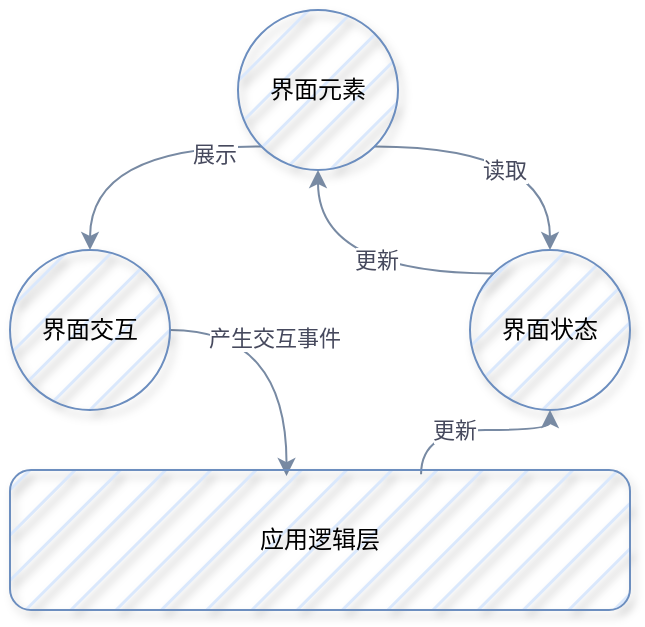<mxfile version="21.2.8" type="device">
  <diagram name="第 1 页" id="dnFOJCi8ZwCNf0M6kS4g">
    <mxGraphModel dx="1036" dy="606" grid="1" gridSize="10" guides="1" tooltips="1" connect="1" arrows="1" fold="1" page="1" pageScale="1" pageWidth="827" pageHeight="1169" math="0" shadow="0">
      <root>
        <mxCell id="0" />
        <mxCell id="1" parent="0" />
        <mxCell id="FTxt-hIC4I6XSMuRzIO1-5" style="edgeStyle=orthogonalEdgeStyle;orthogonalLoop=1;jettySize=auto;html=1;exitX=1;exitY=1;exitDx=0;exitDy=0;entryX=0.5;entryY=0;entryDx=0;entryDy=0;strokeColor=#788AA3;fontColor=#46495D;fillColor=#B2C9AB;curved=1;endArrow=classic;endFill=1;startArrow=none;startFill=0;" edge="1" parent="1" source="FTxt-hIC4I6XSMuRzIO1-1" target="FTxt-hIC4I6XSMuRzIO1-2">
          <mxGeometry relative="1" as="geometry" />
        </mxCell>
        <mxCell id="FTxt-hIC4I6XSMuRzIO1-6" value="读取" style="edgeLabel;html=1;align=center;verticalAlign=middle;resizable=0;points=[];fontColor=#46495D;" vertex="1" connectable="0" parent="FTxt-hIC4I6XSMuRzIO1-5">
          <mxGeometry x="-0.077" y="-11" relative="1" as="geometry">
            <mxPoint as="offset" />
          </mxGeometry>
        </mxCell>
        <mxCell id="FTxt-hIC4I6XSMuRzIO1-15" style="edgeStyle=orthogonalEdgeStyle;orthogonalLoop=1;jettySize=auto;html=1;exitX=0;exitY=1;exitDx=0;exitDy=0;entryX=0.5;entryY=0;entryDx=0;entryDy=0;strokeColor=#788AA3;fontColor=#46495D;fillColor=#B2C9AB;curved=1;" edge="1" parent="1" source="FTxt-hIC4I6XSMuRzIO1-1" target="FTxt-hIC4I6XSMuRzIO1-3">
          <mxGeometry relative="1" as="geometry" />
        </mxCell>
        <mxCell id="FTxt-hIC4I6XSMuRzIO1-16" value="展示" style="edgeLabel;html=1;align=center;verticalAlign=middle;resizable=0;points=[];fontColor=#46495D;" vertex="1" connectable="0" parent="FTxt-hIC4I6XSMuRzIO1-15">
          <mxGeometry x="-0.649" y="3" relative="1" as="geometry">
            <mxPoint as="offset" />
          </mxGeometry>
        </mxCell>
        <mxCell id="FTxt-hIC4I6XSMuRzIO1-1" value="界面元素" style="ellipse;whiteSpace=wrap;html=1;aspect=fixed;shadow=1;fillColor=#dae8fc;strokeColor=#6c8ebf;rounded=0;labelBackgroundColor=none;fillStyle=hatch;" vertex="1" parent="1">
          <mxGeometry x="334" y="130" width="80" height="80" as="geometry" />
        </mxCell>
        <mxCell id="FTxt-hIC4I6XSMuRzIO1-17" style="edgeStyle=orthogonalEdgeStyle;orthogonalLoop=1;jettySize=auto;html=1;exitX=0;exitY=0;exitDx=0;exitDy=0;entryX=0.5;entryY=1;entryDx=0;entryDy=0;strokeColor=#788AA3;fontColor=#46495D;fillColor=#B2C9AB;curved=1;" edge="1" parent="1" source="FTxt-hIC4I6XSMuRzIO1-2" target="FTxt-hIC4I6XSMuRzIO1-1">
          <mxGeometry relative="1" as="geometry" />
        </mxCell>
        <mxCell id="FTxt-hIC4I6XSMuRzIO1-18" value="更新" style="edgeLabel;html=1;align=center;verticalAlign=middle;resizable=0;points=[];fontColor=#46495D;" vertex="1" connectable="0" parent="FTxt-hIC4I6XSMuRzIO1-17">
          <mxGeometry x="-0.152" y="-7" relative="1" as="geometry">
            <mxPoint as="offset" />
          </mxGeometry>
        </mxCell>
        <mxCell id="FTxt-hIC4I6XSMuRzIO1-2" value="界面状态" style="ellipse;whiteSpace=wrap;html=1;aspect=fixed;shadow=1;fillColor=#dae8fc;strokeColor=#6c8ebf;rounded=0;labelBackgroundColor=none;fillStyle=hatch;" vertex="1" parent="1">
          <mxGeometry x="450" y="250" width="80" height="80" as="geometry" />
        </mxCell>
        <mxCell id="FTxt-hIC4I6XSMuRzIO1-13" style="edgeStyle=orthogonalEdgeStyle;orthogonalLoop=1;jettySize=auto;html=1;exitX=1;exitY=0.5;exitDx=0;exitDy=0;entryX=0.446;entryY=0.043;entryDx=0;entryDy=0;entryPerimeter=0;strokeColor=#788AA3;fontColor=#46495D;fillColor=#B2C9AB;curved=1;" edge="1" parent="1" source="FTxt-hIC4I6XSMuRzIO1-3" target="FTxt-hIC4I6XSMuRzIO1-7">
          <mxGeometry relative="1" as="geometry" />
        </mxCell>
        <mxCell id="FTxt-hIC4I6XSMuRzIO1-14" value="产生交互事件" style="edgeLabel;html=1;align=center;verticalAlign=middle;resizable=0;points=[];fontColor=#46495D;" vertex="1" connectable="0" parent="FTxt-hIC4I6XSMuRzIO1-13">
          <mxGeometry x="-0.053" y="-7" relative="1" as="geometry">
            <mxPoint as="offset" />
          </mxGeometry>
        </mxCell>
        <mxCell id="FTxt-hIC4I6XSMuRzIO1-3" value="界面交互" style="ellipse;whiteSpace=wrap;html=1;aspect=fixed;shadow=1;fillColor=#dae8fc;strokeColor=#6c8ebf;rounded=0;labelBackgroundColor=none;fillStyle=hatch;" vertex="1" parent="1">
          <mxGeometry x="220" y="250" width="80" height="80" as="geometry" />
        </mxCell>
        <mxCell id="FTxt-hIC4I6XSMuRzIO1-8" style="edgeStyle=orthogonalEdgeStyle;orthogonalLoop=1;jettySize=auto;html=1;exitX=0.663;exitY=0.031;exitDx=0;exitDy=0;entryX=0.5;entryY=1;entryDx=0;entryDy=0;strokeColor=#788AA3;fontColor=#46495D;fillColor=#B2C9AB;curved=1;exitPerimeter=0;" edge="1" parent="1" source="FTxt-hIC4I6XSMuRzIO1-7" target="FTxt-hIC4I6XSMuRzIO1-2">
          <mxGeometry relative="1" as="geometry" />
        </mxCell>
        <mxCell id="FTxt-hIC4I6XSMuRzIO1-9" value="更新" style="edgeLabel;html=1;align=center;verticalAlign=middle;resizable=0;points=[];fontColor=#46495D;" vertex="1" connectable="0" parent="FTxt-hIC4I6XSMuRzIO1-8">
          <mxGeometry x="-0.205" relative="1" as="geometry">
            <mxPoint as="offset" />
          </mxGeometry>
        </mxCell>
        <mxCell id="FTxt-hIC4I6XSMuRzIO1-7" value="应用逻辑层" style="rounded=1;whiteSpace=wrap;html=1;strokeColor=#6c8ebf;fillColor=#dae8fc;fillStyle=hatch;shadow=1;" vertex="1" parent="1">
          <mxGeometry x="220" y="360" width="310" height="70" as="geometry" />
        </mxCell>
      </root>
    </mxGraphModel>
  </diagram>
</mxfile>
